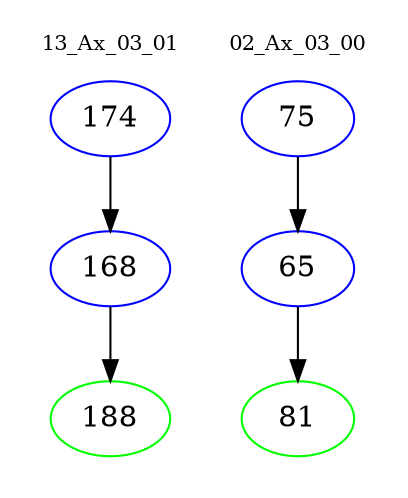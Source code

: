 digraph{
subgraph cluster_0 {
color = white
label = "13_Ax_03_01";
fontsize=10;
T0_174 [label="174", color="blue"]
T0_174 -> T0_168 [color="black"]
T0_168 [label="168", color="blue"]
T0_168 -> T0_188 [color="black"]
T0_188 [label="188", color="green"]
}
subgraph cluster_1 {
color = white
label = "02_Ax_03_00";
fontsize=10;
T1_75 [label="75", color="blue"]
T1_75 -> T1_65 [color="black"]
T1_65 [label="65", color="blue"]
T1_65 -> T1_81 [color="black"]
T1_81 [label="81", color="green"]
}
}
